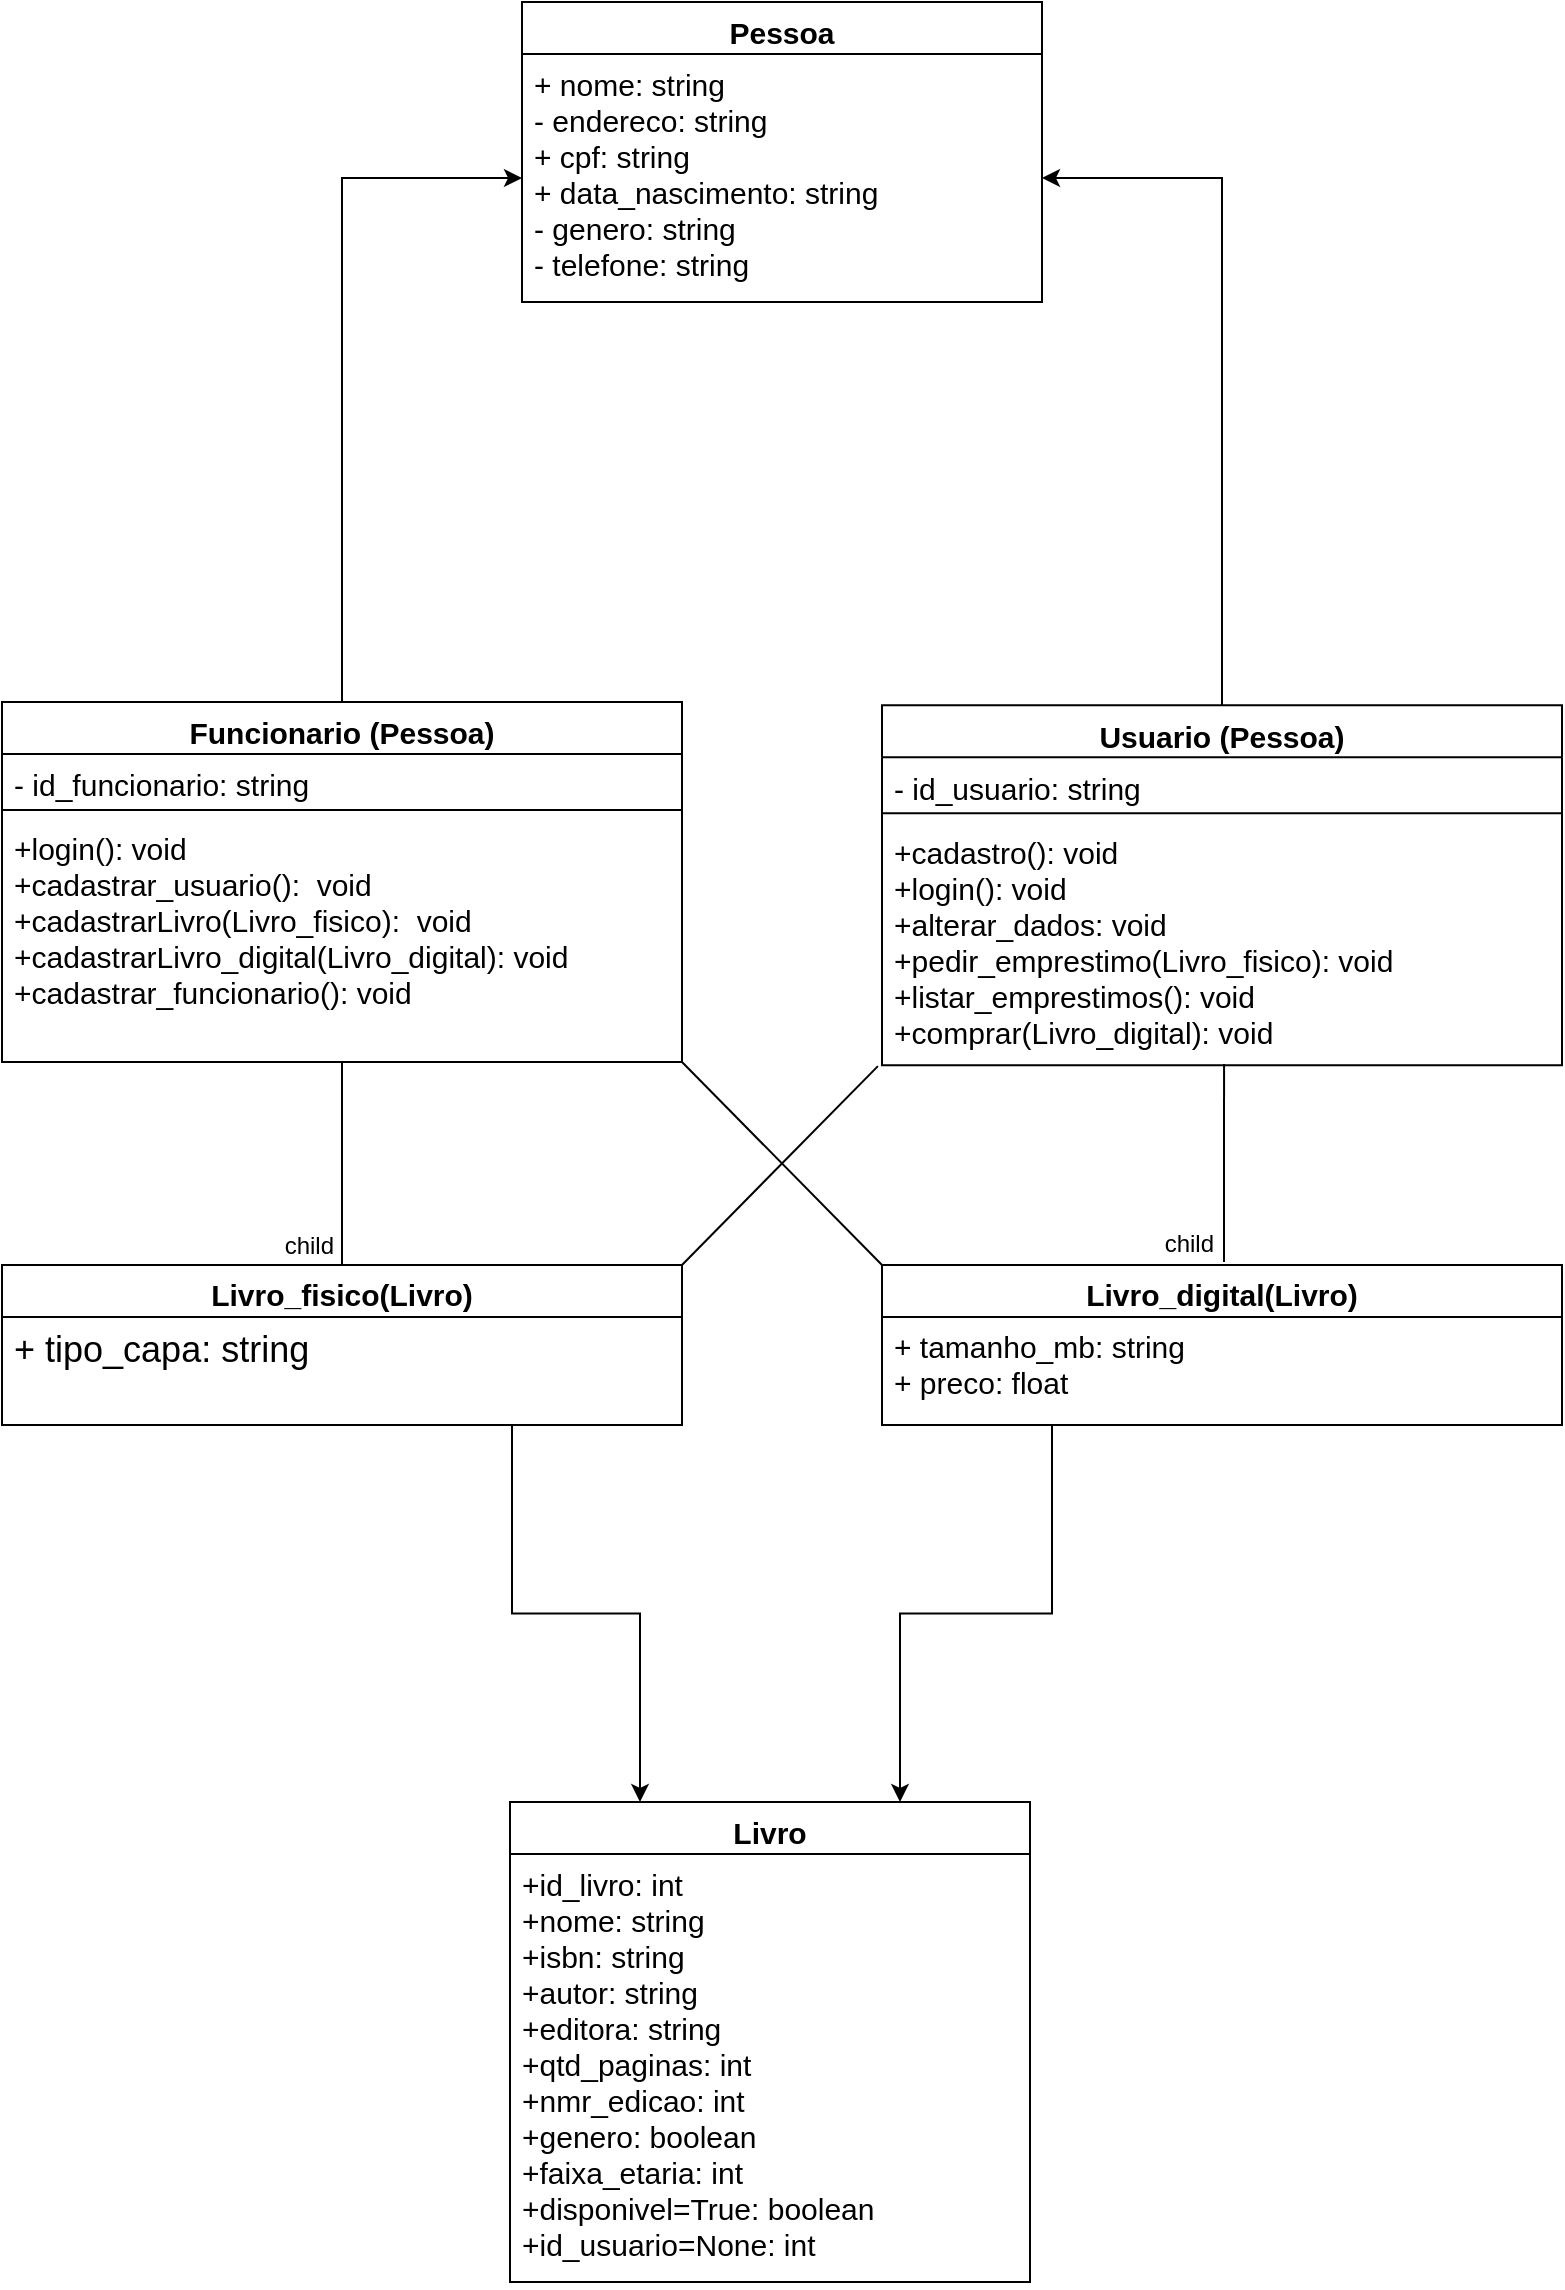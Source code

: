 <mxfile version="24.4.4" type="device">
  <diagram id="C5RBs43oDa-KdzZeNtuy" name="Page-1">
    <mxGraphModel dx="1434" dy="754" grid="1" gridSize="10" guides="1" tooltips="1" connect="1" arrows="1" fold="1" page="1" pageScale="1" pageWidth="827" pageHeight="1169" math="0" shadow="0">
      <root>
        <mxCell id="WIyWlLk6GJQsqaUBKTNV-0" />
        <mxCell id="WIyWlLk6GJQsqaUBKTNV-1" parent="WIyWlLk6GJQsqaUBKTNV-0" />
        <mxCell id="E86IG1fiJ33ZCB6-SGDQ-12" value="&lt;font style=&quot;font-size: 15px;&quot;&gt;Pessoa&lt;/font&gt;" style="swimlane;fontStyle=1;align=center;verticalAlign=top;childLayout=stackLayout;horizontal=1;startSize=26;horizontalStack=0;resizeParent=1;resizeParentMax=0;resizeLast=0;collapsible=1;marginBottom=0;whiteSpace=wrap;html=1;rounded=0;shadow=0;spacingLeft=4;spacingRight=4;fontFamily=Helvetica;fontSize=12;fontColor=default;fillColor=none;gradientColor=none;" parent="WIyWlLk6GJQsqaUBKTNV-1" vertex="1">
          <mxGeometry x="290" y="10" width="260" height="150" as="geometry" />
        </mxCell>
        <mxCell id="E86IG1fiJ33ZCB6-SGDQ-13" value="&lt;div style=&quot;font-size: 15px;&quot;&gt;&lt;font style=&quot;font-size: 15px;&quot;&gt;+ nome: string&lt;/font&gt;&lt;/div&gt;&lt;div style=&quot;font-size: 15px;&quot;&gt;&lt;font style=&quot;font-size: 15px;&quot;&gt;- endereco: string&lt;/font&gt;&lt;/div&gt;&lt;div style=&quot;font-size: 15px;&quot;&gt;&lt;font style=&quot;font-size: 15px;&quot;&gt;+ cpf: string&lt;/font&gt;&lt;/div&gt;&lt;div style=&quot;font-size: 15px;&quot;&gt;&lt;font style=&quot;font-size: 15px;&quot;&gt;+ data_nascimento: string&lt;/font&gt;&lt;/div&gt;&lt;div style=&quot;font-size: 15px;&quot;&gt;&lt;font style=&quot;font-size: 15px;&quot;&gt;- genero: string&lt;/font&gt;&lt;/div&gt;&lt;div style=&quot;font-size: 15px;&quot;&gt;&lt;font style=&quot;font-size: 15px;&quot;&gt;- telefone: string&lt;/font&gt;&lt;/div&gt;" style="text;strokeColor=none;fillColor=none;align=left;verticalAlign=top;spacingLeft=4;spacingRight=4;overflow=hidden;rotatable=0;points=[[0,0.5],[1,0.5]];portConstraint=eastwest;whiteSpace=wrap;html=1;fontFamily=Helvetica;fontSize=12;fontColor=default;" parent="E86IG1fiJ33ZCB6-SGDQ-12" vertex="1">
          <mxGeometry y="26" width="260" height="124" as="geometry" />
        </mxCell>
        <mxCell id="Y1TxzcaJj3o0CsC1CeKC-4" style="edgeStyle=orthogonalEdgeStyle;rounded=0;orthogonalLoop=1;jettySize=auto;html=1;exitX=0.5;exitY=0;exitDx=0;exitDy=0;entryX=0;entryY=0.5;entryDx=0;entryDy=0;" edge="1" parent="WIyWlLk6GJQsqaUBKTNV-1" source="E86IG1fiJ33ZCB6-SGDQ-19" target="E86IG1fiJ33ZCB6-SGDQ-13">
          <mxGeometry relative="1" as="geometry" />
        </mxCell>
        <mxCell id="E86IG1fiJ33ZCB6-SGDQ-19" value="&lt;font style=&quot;font-size: 15px;&quot;&gt;Funcionario (Pessoa)&lt;/font&gt;" style="swimlane;fontStyle=1;align=center;verticalAlign=top;childLayout=stackLayout;horizontal=1;startSize=26;horizontalStack=0;resizeParent=1;resizeParentMax=0;resizeLast=0;collapsible=1;marginBottom=0;whiteSpace=wrap;html=1;rounded=0;shadow=0;spacingLeft=4;spacingRight=4;fontFamily=Helvetica;fontSize=12;fontColor=default;fillColor=none;gradientColor=none;strokeColor=default;" parent="WIyWlLk6GJQsqaUBKTNV-1" vertex="1">
          <mxGeometry x="30" y="360" width="340" height="180" as="geometry" />
        </mxCell>
        <mxCell id="E86IG1fiJ33ZCB6-SGDQ-20" value="&lt;div style=&quot;font-size: 15px;&quot;&gt;- id_funcionario:&amp;nbsp;&lt;span style=&quot;background-color: initial;&quot;&gt;string &lt;br&gt;&lt;/span&gt;&lt;/div&gt;" style="text;strokeColor=none;fillColor=none;align=left;verticalAlign=top;spacingLeft=4;spacingRight=4;overflow=hidden;rotatable=0;points=[[0,0.5],[1,0.5]];portConstraint=eastwest;whiteSpace=wrap;html=1;fontFamily=Helvetica;fontSize=12;fontColor=default;" parent="E86IG1fiJ33ZCB6-SGDQ-19" vertex="1">
          <mxGeometry y="26" width="340" height="24" as="geometry" />
        </mxCell>
        <mxCell id="E86IG1fiJ33ZCB6-SGDQ-21" value="" style="line;strokeWidth=1;fillColor=none;align=left;verticalAlign=middle;spacingTop=-1;spacingLeft=3;spacingRight=3;rotatable=0;labelPosition=right;points=[];portConstraint=eastwest;strokeColor=inherit;rounded=0;shadow=0;fontFamily=Helvetica;fontSize=12;fontColor=default;" parent="E86IG1fiJ33ZCB6-SGDQ-19" vertex="1">
          <mxGeometry y="50" width="340" height="8" as="geometry" />
        </mxCell>
        <mxCell id="E86IG1fiJ33ZCB6-SGDQ-22" value="&lt;div style=&quot;font-size: 15px;&quot;&gt;&lt;font style=&quot;font-size: 15px;&quot;&gt;+login(): void&lt;/font&gt;&lt;/div&gt;&lt;div style=&quot;font-size: 15px;&quot;&gt;&lt;font style=&quot;font-size: 15px;&quot;&gt;+cadastrar_usuario():&amp;nbsp; void&lt;/font&gt;&lt;/div&gt;&lt;div style=&quot;font-size: 15px;&quot;&gt;&lt;font style=&quot;font-size: 15px;&quot;&gt;+cadastrarLivro(Livro_fisico):&amp;nbsp; void&lt;/font&gt;&lt;/div&gt;&lt;div style=&quot;font-size: 15px;&quot;&gt;&lt;font style=&quot;font-size: 15px;&quot;&gt;+cadastrarLivro_digital(Livro_digital): void&lt;br&gt;&lt;/font&gt;&lt;/div&gt;&lt;div style=&quot;font-size: 15px;&quot;&gt;&lt;font style=&quot;font-size: 15px;&quot;&gt;+cadastrar_funcionario(): void&lt;/font&gt;&lt;br&gt;&lt;/div&gt;" style="text;strokeColor=none;fillColor=none;align=left;verticalAlign=top;spacingLeft=4;spacingRight=4;overflow=hidden;rotatable=0;points=[[0,0.5],[1,0.5]];portConstraint=eastwest;whiteSpace=wrap;html=1;fontFamily=Helvetica;fontSize=12;fontColor=default;" parent="E86IG1fiJ33ZCB6-SGDQ-19" vertex="1">
          <mxGeometry y="58" width="340" height="122" as="geometry" />
        </mxCell>
        <mxCell id="Y1TxzcaJj3o0CsC1CeKC-5" style="edgeStyle=orthogonalEdgeStyle;rounded=0;orthogonalLoop=1;jettySize=auto;html=1;exitX=0.5;exitY=0;exitDx=0;exitDy=0;entryX=1;entryY=0.5;entryDx=0;entryDy=0;" edge="1" parent="WIyWlLk6GJQsqaUBKTNV-1" source="E86IG1fiJ33ZCB6-SGDQ-27" target="E86IG1fiJ33ZCB6-SGDQ-13">
          <mxGeometry relative="1" as="geometry" />
        </mxCell>
        <mxCell id="E86IG1fiJ33ZCB6-SGDQ-27" value="&lt;font style=&quot;font-size: 15px;&quot;&gt;Usuario (Pessoa)&lt;/font&gt;" style="swimlane;fontStyle=1;align=center;verticalAlign=top;childLayout=stackLayout;horizontal=1;startSize=26;horizontalStack=0;resizeParent=1;resizeParentMax=0;resizeLast=0;collapsible=1;marginBottom=0;whiteSpace=wrap;html=1;rounded=0;shadow=0;spacingLeft=4;spacingRight=4;fontFamily=Helvetica;fontSize=12;fontColor=default;fillColor=none;gradientColor=none;" parent="WIyWlLk6GJQsqaUBKTNV-1" vertex="1">
          <mxGeometry x="470" y="361.57" width="340" height="180" as="geometry" />
        </mxCell>
        <mxCell id="E86IG1fiJ33ZCB6-SGDQ-28" value="&lt;div style=&quot;font-size: 15px;&quot;&gt;&lt;font style=&quot;font-size: 15px;&quot;&gt;- id_usuario:&amp;nbsp;&lt;span style=&quot;background-color: initial;&quot;&gt;string&amp;nbsp;&lt;/span&gt;&lt;/font&gt;&lt;/div&gt;" style="text;strokeColor=none;fillColor=none;align=left;verticalAlign=top;spacingLeft=4;spacingRight=4;overflow=hidden;rotatable=0;points=[[0,0.5],[1,0.5]];portConstraint=eastwest;whiteSpace=wrap;html=1;fontFamily=Helvetica;fontSize=12;fontColor=default;" parent="E86IG1fiJ33ZCB6-SGDQ-27" vertex="1">
          <mxGeometry y="26" width="340" height="24" as="geometry" />
        </mxCell>
        <mxCell id="E86IG1fiJ33ZCB6-SGDQ-29" value="" style="line;strokeWidth=1;fillColor=none;align=left;verticalAlign=middle;spacingTop=-1;spacingLeft=3;spacingRight=3;rotatable=0;labelPosition=right;points=[];portConstraint=eastwest;strokeColor=inherit;rounded=0;shadow=0;fontFamily=Helvetica;fontSize=12;fontColor=default;" parent="E86IG1fiJ33ZCB6-SGDQ-27" vertex="1">
          <mxGeometry y="50" width="340" height="8" as="geometry" />
        </mxCell>
        <mxCell id="E86IG1fiJ33ZCB6-SGDQ-30" value="&lt;div style=&quot;font-size: 15px;&quot;&gt;&lt;font style=&quot;font-size: 15px;&quot;&gt;+cadastro(): void&lt;/font&gt;&lt;/div&gt;&lt;div style=&quot;font-size: 15px;&quot;&gt;&lt;div style=&quot;font-size: 15px;&quot;&gt;&lt;font style=&quot;font-size: 15px;&quot;&gt;+login(): void&lt;/font&gt;&lt;/div&gt;&lt;/div&gt;&lt;div style=&quot;font-size: 15px;&quot;&gt;&lt;font style=&quot;font-size: 15px;&quot;&gt;+alterar_dados: void&lt;/font&gt;&lt;/div&gt;&lt;div style=&quot;font-size: 15px;&quot;&gt;&lt;font style=&quot;font-size: 15px;&quot;&gt;+pedir_emprestimo(Livro_fisico): void&lt;/font&gt;&lt;/div&gt;&lt;div style=&quot;font-size: 15px;&quot;&gt;&lt;font style=&quot;font-size: 15px;&quot;&gt;+listar_emprestimos(): void&lt;br&gt;&lt;/font&gt;&lt;/div&gt;&lt;div style=&quot;font-size: 15px;&quot;&gt;&lt;font style=&quot;font-size: 15px;&quot;&gt;&lt;font style=&quot;font-size: 15px;&quot;&gt;+comprar(Livro_digital): void&lt;/font&gt;&lt;font style=&quot;font-size: 15px;&quot;&gt;&lt;br&gt;&lt;/font&gt;&lt;/font&gt;&lt;/div&gt;" style="text;strokeColor=none;fillColor=none;align=left;verticalAlign=top;spacingLeft=4;spacingRight=4;overflow=hidden;rotatable=0;points=[[0,0.5],[1,0.5]];portConstraint=eastwest;whiteSpace=wrap;html=1;fontFamily=Helvetica;fontSize=12;fontColor=default;" parent="E86IG1fiJ33ZCB6-SGDQ-27" vertex="1">
          <mxGeometry y="58" width="340" height="122" as="geometry" />
        </mxCell>
        <mxCell id="yppqq7zzu4ZLwGmWbrwp-3" value="&lt;font style=&quot;font-size: 15px;&quot;&gt;Livro&lt;/font&gt;" style="swimlane;fontStyle=1;align=center;verticalAlign=top;childLayout=stackLayout;horizontal=1;startSize=26;horizontalStack=0;resizeParent=1;resizeParentMax=0;resizeLast=0;collapsible=1;marginBottom=0;whiteSpace=wrap;html=1;rounded=0;shadow=0;spacingLeft=4;spacingRight=4;fontFamily=Helvetica;fontSize=12;fontColor=default;fillColor=none;gradientColor=none;" parent="WIyWlLk6GJQsqaUBKTNV-1" vertex="1">
          <mxGeometry x="284" y="910" width="260" height="240" as="geometry" />
        </mxCell>
        <mxCell id="yppqq7zzu4ZLwGmWbrwp-4" value="&lt;div style=&quot;font-size: 15px;&quot;&gt;&lt;font style=&quot;font-size: 15px;&quot;&gt;+id_livro: int&lt;br&gt;&lt;/font&gt;&lt;/div&gt;&lt;div style=&quot;font-size: 15px;&quot;&gt;&lt;font style=&quot;font-size: 15px;&quot;&gt;+nome: string&lt;br&gt;&lt;/font&gt;&lt;/div&gt;&lt;div style=&quot;font-size: 15px;&quot;&gt;&lt;font style=&quot;font-size: 15px;&quot;&gt;+isbn: string&lt;/font&gt;&lt;/div&gt;&lt;div style=&quot;font-size: 15px;&quot;&gt;&lt;font style=&quot;font-size: 15px;&quot;&gt;+autor: string&lt;/font&gt;&lt;/div&gt;&lt;div style=&quot;font-size: 15px;&quot;&gt;&lt;font style=&quot;font-size: 15px;&quot;&gt;+editora: string&lt;br&gt;&lt;/font&gt;&lt;/div&gt;&lt;div style=&quot;font-size: 15px;&quot;&gt;&lt;font style=&quot;font-size: 15px;&quot;&gt;+qtd_paginas: int&lt;br&gt;&lt;/font&gt;&lt;/div&gt;&lt;div style=&quot;font-size: 15px;&quot;&gt;&lt;font style=&quot;font-size: 15px;&quot;&gt;+nmr_edicao: int&lt;br&gt;&lt;/font&gt;&lt;/div&gt;&lt;div style=&quot;font-size: 15px;&quot;&gt;&lt;font style=&quot;font-size: 15px;&quot;&gt;+genero: boolean&lt;br&gt;&lt;/font&gt;&lt;/div&gt;&lt;div style=&quot;font-size: 15px;&quot;&gt;&lt;font style=&quot;font-size: 15px;&quot;&gt;+faixa_etaria: int&lt;/font&gt;&lt;/div&gt;&lt;div style=&quot;font-size: 15px;&quot;&gt;&lt;font style=&quot;font-size: 15px;&quot;&gt;+disponivel=True: boolean&lt;br&gt;&lt;/font&gt;&lt;/div&gt;&lt;div style=&quot;font-size: 15px;&quot;&gt;&lt;font style=&quot;font-size: 15px;&quot;&gt;+id_usuario=None: int&lt;/font&gt;&lt;/div&gt;" style="text;strokeColor=none;fillColor=none;align=left;verticalAlign=top;spacingLeft=4;spacingRight=4;overflow=hidden;rotatable=0;points=[[0,0.5],[1,0.5]];portConstraint=eastwest;whiteSpace=wrap;html=1;fontFamily=Helvetica;fontSize=12;fontColor=default;" parent="yppqq7zzu4ZLwGmWbrwp-3" vertex="1">
          <mxGeometry y="26" width="260" height="214" as="geometry" />
        </mxCell>
        <mxCell id="Y1TxzcaJj3o0CsC1CeKC-7" style="edgeStyle=orthogonalEdgeStyle;rounded=0;orthogonalLoop=1;jettySize=auto;html=1;exitX=0.75;exitY=1;exitDx=0;exitDy=0;entryX=0.25;entryY=0;entryDx=0;entryDy=0;" edge="1" parent="WIyWlLk6GJQsqaUBKTNV-1" source="yppqq7zzu4ZLwGmWbrwp-5" target="yppqq7zzu4ZLwGmWbrwp-3">
          <mxGeometry relative="1" as="geometry" />
        </mxCell>
        <mxCell id="yppqq7zzu4ZLwGmWbrwp-5" value="&lt;font style=&quot;font-size: 15px;&quot;&gt;Livro_fisico(Livro)&lt;/font&gt;" style="swimlane;fontStyle=1;align=center;verticalAlign=top;childLayout=stackLayout;horizontal=1;startSize=26;horizontalStack=0;resizeParent=1;resizeParentMax=0;resizeLast=0;collapsible=1;marginBottom=0;whiteSpace=wrap;html=1;rounded=0;shadow=0;spacingLeft=4;spacingRight=4;fontFamily=Helvetica;fontSize=12;fontColor=default;fillColor=none;gradientColor=none;strokeColor=default;" parent="WIyWlLk6GJQsqaUBKTNV-1" vertex="1">
          <mxGeometry x="30" y="641.48" width="340" height="80" as="geometry" />
        </mxCell>
        <mxCell id="yppqq7zzu4ZLwGmWbrwp-6" value="&lt;font style=&quot;font-size: 18px;&quot;&gt;+ tipo_capa: string&lt;/font&gt;" style="text;strokeColor=none;fillColor=none;align=left;verticalAlign=top;spacingLeft=4;spacingRight=4;overflow=hidden;rotatable=0;points=[[0,0.5],[1,0.5]];portConstraint=eastwest;whiteSpace=wrap;html=1;fontFamily=Helvetica;fontSize=12;fontColor=default;" parent="yppqq7zzu4ZLwGmWbrwp-5" vertex="1">
          <mxGeometry y="26" width="340" height="54" as="geometry" />
        </mxCell>
        <mxCell id="yppqq7zzu4ZLwGmWbrwp-9" value="child" style="edgeLabel;resizable=0;html=1;align=right;verticalAlign=bottom;rounded=0;shadow=0;spacingLeft=4;spacingRight=4;fontFamily=Helvetica;fontSize=12;fontColor=default;fillColor=none;gradientColor=none;" parent="WIyWlLk6GJQsqaUBKTNV-1" connectable="0" vertex="1">
          <mxGeometry x="200" y="640.0" as="geometry" />
        </mxCell>
        <mxCell id="Y1TxzcaJj3o0CsC1CeKC-8" style="edgeStyle=orthogonalEdgeStyle;rounded=0;orthogonalLoop=1;jettySize=auto;html=1;exitX=0.25;exitY=1;exitDx=0;exitDy=0;entryX=0.75;entryY=0;entryDx=0;entryDy=0;" edge="1" parent="WIyWlLk6GJQsqaUBKTNV-1" source="yppqq7zzu4ZLwGmWbrwp-12" target="yppqq7zzu4ZLwGmWbrwp-3">
          <mxGeometry relative="1" as="geometry" />
        </mxCell>
        <mxCell id="yppqq7zzu4ZLwGmWbrwp-12" value="&lt;font style=&quot;font-size: 15px;&quot;&gt;Livro_digital(Livro)&lt;/font&gt;" style="swimlane;fontStyle=1;align=center;verticalAlign=top;childLayout=stackLayout;horizontal=1;startSize=26;horizontalStack=0;resizeParent=1;resizeParentMax=0;resizeLast=0;collapsible=1;marginBottom=0;whiteSpace=wrap;html=1;rounded=0;shadow=0;spacingLeft=4;spacingRight=4;fontFamily=Helvetica;fontSize=12;fontColor=default;fillColor=none;gradientColor=none;" parent="WIyWlLk6GJQsqaUBKTNV-1" vertex="1">
          <mxGeometry x="470" y="641.48" width="340" height="80" as="geometry" />
        </mxCell>
        <mxCell id="yppqq7zzu4ZLwGmWbrwp-13" value="&lt;div style=&quot;font-size: 15px;&quot;&gt;+ tamanho_mb: string&lt;/div&gt;&lt;div style=&quot;font-size: 15px;&quot;&gt;+ preco: float&lt;br&gt;&amp;nbsp;&amp;nbsp;&amp;nbsp; &lt;br&gt;&lt;/div&gt;" style="text;strokeColor=none;fillColor=none;align=left;verticalAlign=top;spacingLeft=4;spacingRight=4;overflow=hidden;rotatable=0;points=[[0,0.5],[1,0.5]];portConstraint=eastwest;whiteSpace=wrap;html=1;fontFamily=Helvetica;fontSize=12;fontColor=default;" parent="yppqq7zzu4ZLwGmWbrwp-12" vertex="1">
          <mxGeometry y="26" width="340" height="54" as="geometry" />
        </mxCell>
        <mxCell id="yppqq7zzu4ZLwGmWbrwp-16" value="child" style="edgeLabel;resizable=0;html=1;align=right;verticalAlign=bottom;rounded=0;shadow=0;spacingLeft=4;spacingRight=4;fontFamily=Helvetica;fontSize=12;fontColor=default;fillColor=none;gradientColor=none;" parent="WIyWlLk6GJQsqaUBKTNV-1" connectable="0" vertex="1">
          <mxGeometry x="640.0" y="639.997" as="geometry" />
        </mxCell>
        <mxCell id="Y1TxzcaJj3o0CsC1CeKC-0" value="" style="endArrow=none;html=1;rounded=0;entryX=0;entryY=0;entryDx=0;entryDy=0;exitX=1;exitY=1;exitDx=0;exitDy=0;" edge="1" parent="WIyWlLk6GJQsqaUBKTNV-1" source="E86IG1fiJ33ZCB6-SGDQ-19" target="yppqq7zzu4ZLwGmWbrwp-12">
          <mxGeometry width="50" height="50" relative="1" as="geometry">
            <mxPoint x="390" y="660" as="sourcePoint" />
            <mxPoint x="440" y="610" as="targetPoint" />
          </mxGeometry>
        </mxCell>
        <mxCell id="Y1TxzcaJj3o0CsC1CeKC-1" value="" style="endArrow=none;html=1;rounded=0;entryX=-0.006;entryY=1.004;entryDx=0;entryDy=0;exitX=1;exitY=0;exitDx=0;exitDy=0;entryPerimeter=0;" edge="1" parent="WIyWlLk6GJQsqaUBKTNV-1" source="yppqq7zzu4ZLwGmWbrwp-5" target="E86IG1fiJ33ZCB6-SGDQ-30">
          <mxGeometry width="50" height="50" relative="1" as="geometry">
            <mxPoint x="380" y="550" as="sourcePoint" />
            <mxPoint x="480" y="651" as="targetPoint" />
          </mxGeometry>
        </mxCell>
        <mxCell id="Y1TxzcaJj3o0CsC1CeKC-2" value="" style="endArrow=none;html=1;rounded=0;exitX=0.5;exitY=0;exitDx=0;exitDy=0;entryX=0.5;entryY=1;entryDx=0;entryDy=0;" edge="1" parent="WIyWlLk6GJQsqaUBKTNV-1" source="yppqq7zzu4ZLwGmWbrwp-5" target="E86IG1fiJ33ZCB6-SGDQ-19">
          <mxGeometry width="50" height="50" relative="1" as="geometry">
            <mxPoint x="210" y="610" as="sourcePoint" />
            <mxPoint x="260" y="560" as="targetPoint" />
          </mxGeometry>
        </mxCell>
        <mxCell id="Y1TxzcaJj3o0CsC1CeKC-3" value="" style="endArrow=none;html=1;rounded=0;entryX=0.503;entryY=0.995;entryDx=0;entryDy=0;entryPerimeter=0;" edge="1" parent="WIyWlLk6GJQsqaUBKTNV-1" target="E86IG1fiJ33ZCB6-SGDQ-30">
          <mxGeometry width="50" height="50" relative="1" as="geometry">
            <mxPoint x="641" y="640" as="sourcePoint" />
            <mxPoint x="640" y="560" as="targetPoint" />
          </mxGeometry>
        </mxCell>
      </root>
    </mxGraphModel>
  </diagram>
</mxfile>
